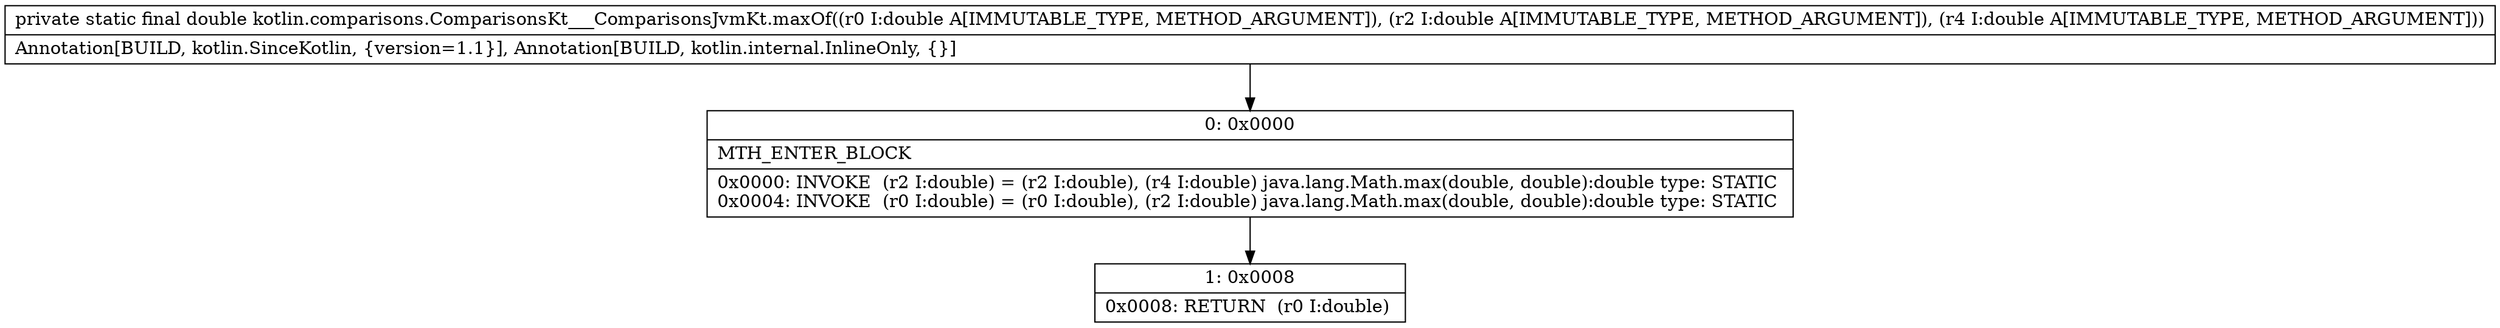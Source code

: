 digraph "CFG forkotlin.comparisons.ComparisonsKt___ComparisonsJvmKt.maxOf(DDD)D" {
Node_0 [shape=record,label="{0\:\ 0x0000|MTH_ENTER_BLOCK\l|0x0000: INVOKE  (r2 I:double) = (r2 I:double), (r4 I:double) java.lang.Math.max(double, double):double type: STATIC \l0x0004: INVOKE  (r0 I:double) = (r0 I:double), (r2 I:double) java.lang.Math.max(double, double):double type: STATIC \l}"];
Node_1 [shape=record,label="{1\:\ 0x0008|0x0008: RETURN  (r0 I:double) \l}"];
MethodNode[shape=record,label="{private static final double kotlin.comparisons.ComparisonsKt___ComparisonsJvmKt.maxOf((r0 I:double A[IMMUTABLE_TYPE, METHOD_ARGUMENT]), (r2 I:double A[IMMUTABLE_TYPE, METHOD_ARGUMENT]), (r4 I:double A[IMMUTABLE_TYPE, METHOD_ARGUMENT]))  | Annotation[BUILD, kotlin.SinceKotlin, \{version=1.1\}], Annotation[BUILD, kotlin.internal.InlineOnly, \{\}]\l}"];
MethodNode -> Node_0;
Node_0 -> Node_1;
}

